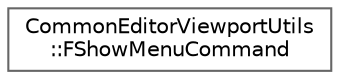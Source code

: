 digraph "Graphical Class Hierarchy"
{
 // INTERACTIVE_SVG=YES
 // LATEX_PDF_SIZE
  bgcolor="transparent";
  edge [fontname=Helvetica,fontsize=10,labelfontname=Helvetica,labelfontsize=10];
  node [fontname=Helvetica,fontsize=10,shape=box,height=0.2,width=0.4];
  rankdir="LR";
  Node0 [id="Node000000",label="CommonEditorViewportUtils\l::FShowMenuCommand",height=0.2,width=0.4,color="grey40", fillcolor="white", style="filled",URL="$db/d49/structCommonEditorViewportUtils_1_1FShowMenuCommand.html",tooltip=" "];
}
